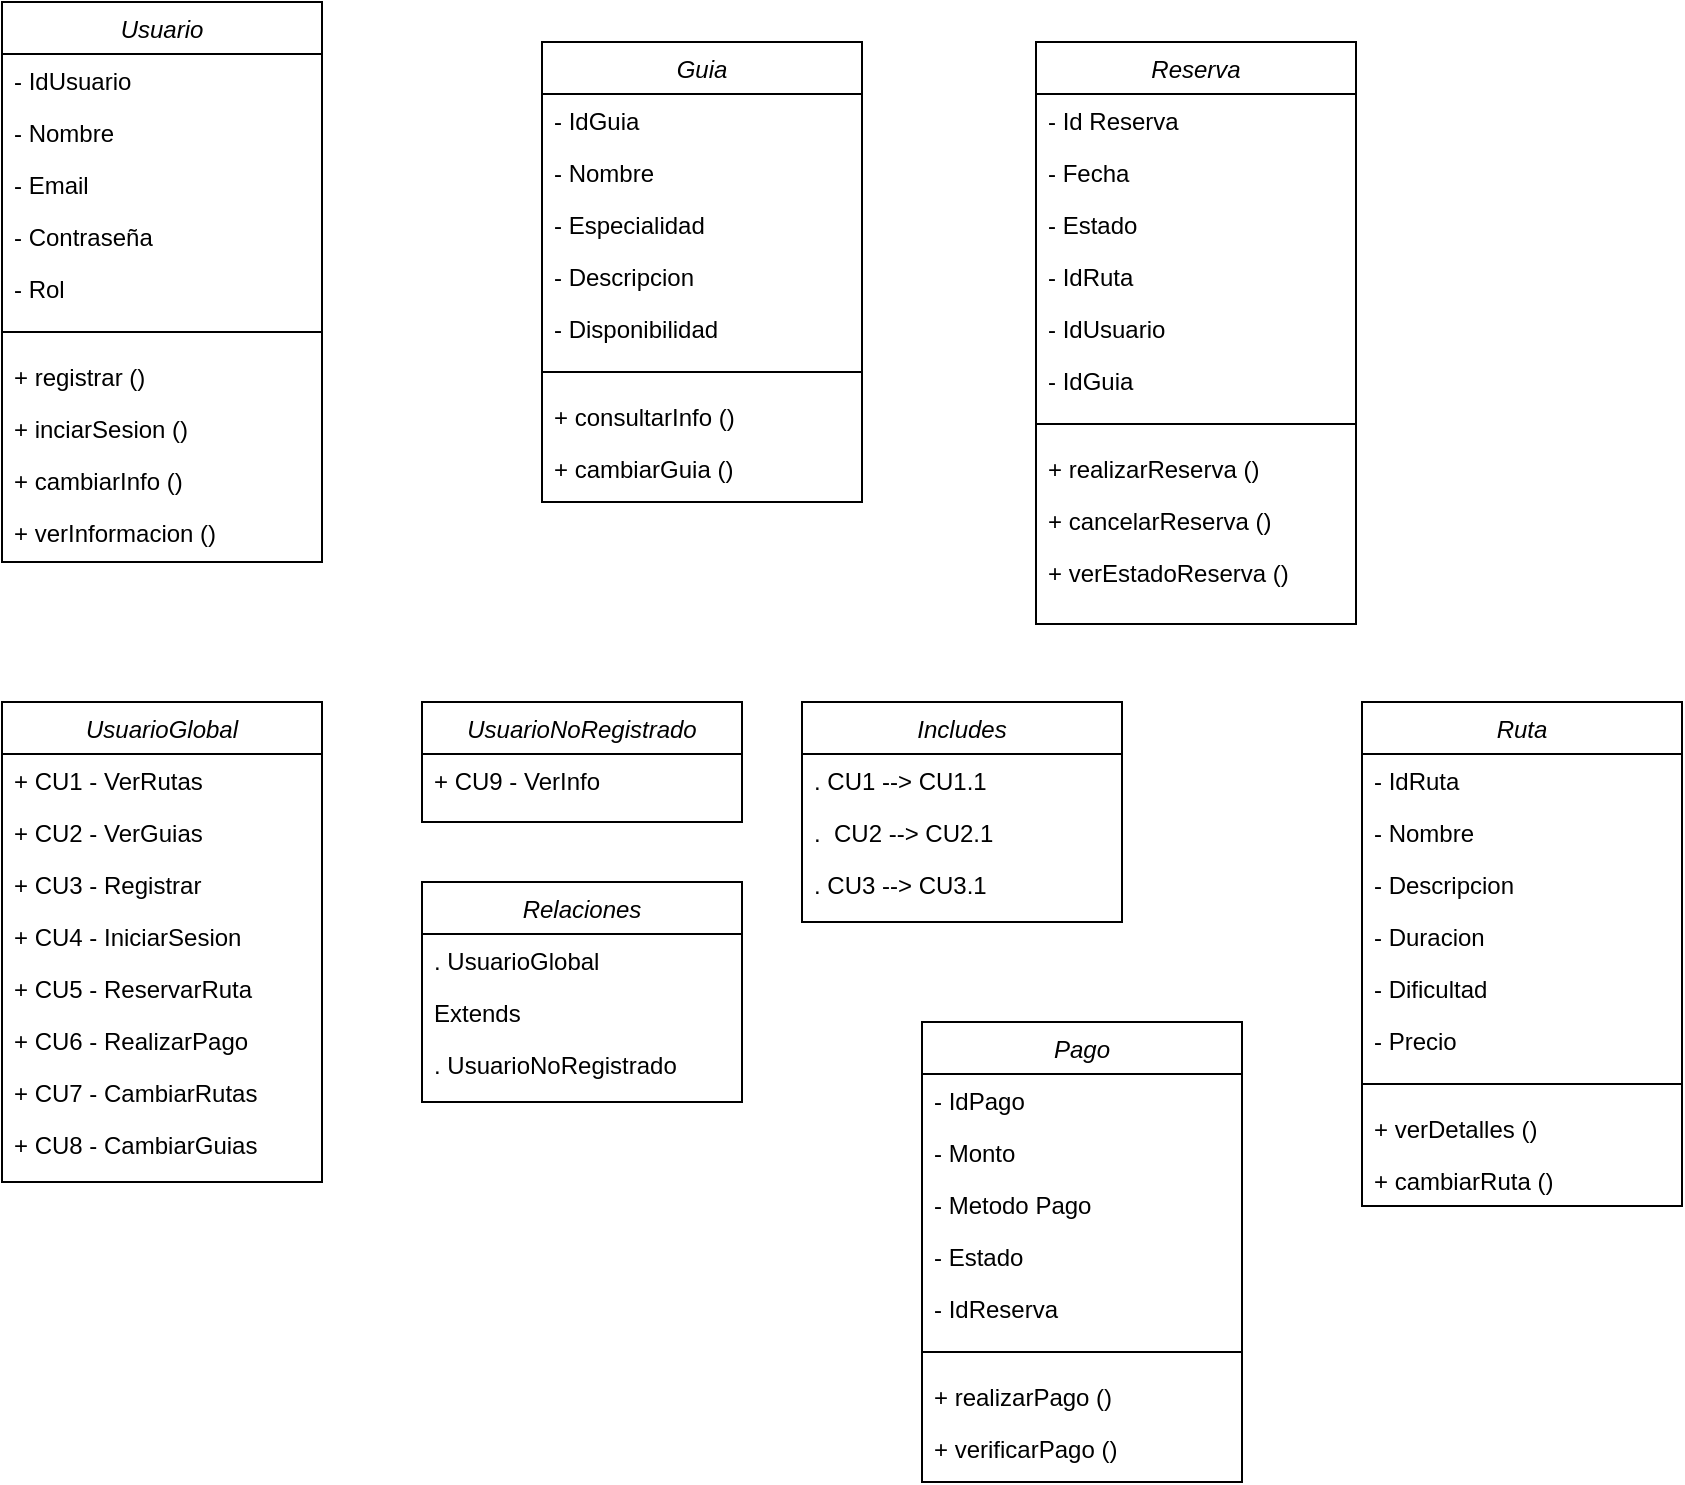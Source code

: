 <mxfile version="26.1.0">
  <diagram id="C5RBs43oDa-KdzZeNtuy" name="Page-1">
    <mxGraphModel dx="1105" dy="586" grid="1" gridSize="10" guides="1" tooltips="1" connect="1" arrows="1" fold="1" page="1" pageScale="1" pageWidth="1654" pageHeight="1169" background="light-dark(#FFFFFF,#000000)" math="0" shadow="0">
      <root>
        <mxCell id="WIyWlLk6GJQsqaUBKTNV-0" />
        <mxCell id="WIyWlLk6GJQsqaUBKTNV-1" parent="WIyWlLk6GJQsqaUBKTNV-0" />
        <mxCell id="zkfFHV4jXpPFQw0GAbJ--0" value="Usuario" style="swimlane;fontStyle=2;align=center;verticalAlign=top;childLayout=stackLayout;horizontal=1;startSize=26;horizontalStack=0;resizeParent=1;resizeLast=0;collapsible=1;marginBottom=0;rounded=0;shadow=0;strokeWidth=1;" parent="WIyWlLk6GJQsqaUBKTNV-1" vertex="1">
          <mxGeometry x="230" y="60" width="160" height="280" as="geometry">
            <mxRectangle x="230" y="140" width="160" height="26" as="alternateBounds" />
          </mxGeometry>
        </mxCell>
        <mxCell id="zkfFHV4jXpPFQw0GAbJ--1" value="- IdUsuario&#xa;" style="text;align=left;verticalAlign=top;spacingLeft=4;spacingRight=4;overflow=hidden;rotatable=0;points=[[0,0.5],[1,0.5]];portConstraint=eastwest;" parent="zkfFHV4jXpPFQw0GAbJ--0" vertex="1">
          <mxGeometry y="26" width="160" height="26" as="geometry" />
        </mxCell>
        <mxCell id="zkfFHV4jXpPFQw0GAbJ--2" value="- Nombre" style="text;align=left;verticalAlign=top;spacingLeft=4;spacingRight=4;overflow=hidden;rotatable=0;points=[[0,0.5],[1,0.5]];portConstraint=eastwest;rounded=0;shadow=0;html=0;" parent="zkfFHV4jXpPFQw0GAbJ--0" vertex="1">
          <mxGeometry y="52" width="160" height="26" as="geometry" />
        </mxCell>
        <mxCell id="zkfFHV4jXpPFQw0GAbJ--3" value="- Email" style="text;align=left;verticalAlign=top;spacingLeft=4;spacingRight=4;overflow=hidden;rotatable=0;points=[[0,0.5],[1,0.5]];portConstraint=eastwest;rounded=0;shadow=0;html=0;" parent="zkfFHV4jXpPFQw0GAbJ--0" vertex="1">
          <mxGeometry y="78" width="160" height="26" as="geometry" />
        </mxCell>
        <mxCell id="PvyIfSwr3Zg0St1Fx0HK-1" value="- Contraseña&#xa;&#xa;" style="text;align=left;verticalAlign=top;spacingLeft=4;spacingRight=4;overflow=hidden;rotatable=0;points=[[0,0.5],[1,0.5]];portConstraint=eastwest;rounded=0;shadow=0;html=0;" vertex="1" parent="zkfFHV4jXpPFQw0GAbJ--0">
          <mxGeometry y="104" width="160" height="26" as="geometry" />
        </mxCell>
        <mxCell id="PvyIfSwr3Zg0St1Fx0HK-3" value="- Rol&#xa;&#xa;&#xa;" style="text;align=left;verticalAlign=top;spacingLeft=4;spacingRight=4;overflow=hidden;rotatable=0;points=[[0,0.5],[1,0.5]];portConstraint=eastwest;rounded=0;shadow=0;html=0;" vertex="1" parent="zkfFHV4jXpPFQw0GAbJ--0">
          <mxGeometry y="130" width="160" height="26" as="geometry" />
        </mxCell>
        <mxCell id="zkfFHV4jXpPFQw0GAbJ--4" value="" style="line;html=1;strokeWidth=1;align=left;verticalAlign=middle;spacingTop=-1;spacingLeft=3;spacingRight=3;rotatable=0;labelPosition=right;points=[];portConstraint=eastwest;" parent="zkfFHV4jXpPFQw0GAbJ--0" vertex="1">
          <mxGeometry y="156" width="160" height="18" as="geometry" />
        </mxCell>
        <mxCell id="PvyIfSwr3Zg0St1Fx0HK-4" value="+ registrar ()" style="text;align=left;verticalAlign=top;spacingLeft=4;spacingRight=4;overflow=hidden;rotatable=0;points=[[0,0.5],[1,0.5]];portConstraint=eastwest;rounded=0;shadow=0;html=0;" vertex="1" parent="zkfFHV4jXpPFQw0GAbJ--0">
          <mxGeometry y="174" width="160" height="26" as="geometry" />
        </mxCell>
        <mxCell id="PvyIfSwr3Zg0St1Fx0HK-5" value="+ inciarSesion ()" style="text;align=left;verticalAlign=top;spacingLeft=4;spacingRight=4;overflow=hidden;rotatable=0;points=[[0,0.5],[1,0.5]];portConstraint=eastwest;rounded=0;shadow=0;html=0;" vertex="1" parent="zkfFHV4jXpPFQw0GAbJ--0">
          <mxGeometry y="200" width="160" height="26" as="geometry" />
        </mxCell>
        <mxCell id="PvyIfSwr3Zg0St1Fx0HK-7" value="+ cambiarInfo ()" style="text;align=left;verticalAlign=top;spacingLeft=4;spacingRight=4;overflow=hidden;rotatable=0;points=[[0,0.5],[1,0.5]];portConstraint=eastwest;rounded=0;shadow=0;html=0;" vertex="1" parent="zkfFHV4jXpPFQw0GAbJ--0">
          <mxGeometry y="226" width="160" height="26" as="geometry" />
        </mxCell>
        <mxCell id="PvyIfSwr3Zg0St1Fx0HK-8" value="+ verInformacion ()" style="text;align=left;verticalAlign=top;spacingLeft=4;spacingRight=4;overflow=hidden;rotatable=0;points=[[0,0.5],[1,0.5]];portConstraint=eastwest;rounded=0;shadow=0;html=0;" vertex="1" parent="zkfFHV4jXpPFQw0GAbJ--0">
          <mxGeometry y="252" width="160" height="26" as="geometry" />
        </mxCell>
        <mxCell id="PvyIfSwr3Zg0St1Fx0HK-9" value="Ruta&#xa;" style="swimlane;fontStyle=2;align=center;verticalAlign=top;childLayout=stackLayout;horizontal=1;startSize=26;horizontalStack=0;resizeParent=1;resizeLast=0;collapsible=1;marginBottom=0;rounded=0;shadow=0;strokeWidth=1;" vertex="1" parent="WIyWlLk6GJQsqaUBKTNV-1">
          <mxGeometry x="910" y="410" width="160" height="252" as="geometry">
            <mxRectangle x="230" y="140" width="160" height="26" as="alternateBounds" />
          </mxGeometry>
        </mxCell>
        <mxCell id="PvyIfSwr3Zg0St1Fx0HK-10" value="- IdRuta" style="text;align=left;verticalAlign=top;spacingLeft=4;spacingRight=4;overflow=hidden;rotatable=0;points=[[0,0.5],[1,0.5]];portConstraint=eastwest;" vertex="1" parent="PvyIfSwr3Zg0St1Fx0HK-9">
          <mxGeometry y="26" width="160" height="26" as="geometry" />
        </mxCell>
        <mxCell id="PvyIfSwr3Zg0St1Fx0HK-11" value="- Nombre" style="text;align=left;verticalAlign=top;spacingLeft=4;spacingRight=4;overflow=hidden;rotatable=0;points=[[0,0.5],[1,0.5]];portConstraint=eastwest;rounded=0;shadow=0;html=0;" vertex="1" parent="PvyIfSwr3Zg0St1Fx0HK-9">
          <mxGeometry y="52" width="160" height="26" as="geometry" />
        </mxCell>
        <mxCell id="PvyIfSwr3Zg0St1Fx0HK-12" value="- Descripcion" style="text;align=left;verticalAlign=top;spacingLeft=4;spacingRight=4;overflow=hidden;rotatable=0;points=[[0,0.5],[1,0.5]];portConstraint=eastwest;rounded=0;shadow=0;html=0;" vertex="1" parent="PvyIfSwr3Zg0St1Fx0HK-9">
          <mxGeometry y="78" width="160" height="26" as="geometry" />
        </mxCell>
        <mxCell id="PvyIfSwr3Zg0St1Fx0HK-13" value="- Duracion" style="text;align=left;verticalAlign=top;spacingLeft=4;spacingRight=4;overflow=hidden;rotatable=0;points=[[0,0.5],[1,0.5]];portConstraint=eastwest;rounded=0;shadow=0;html=0;" vertex="1" parent="PvyIfSwr3Zg0St1Fx0HK-9">
          <mxGeometry y="104" width="160" height="26" as="geometry" />
        </mxCell>
        <mxCell id="PvyIfSwr3Zg0St1Fx0HK-14" value="- Dificultad " style="text;align=left;verticalAlign=top;spacingLeft=4;spacingRight=4;overflow=hidden;rotatable=0;points=[[0,0.5],[1,0.5]];portConstraint=eastwest;rounded=0;shadow=0;html=0;" vertex="1" parent="PvyIfSwr3Zg0St1Fx0HK-9">
          <mxGeometry y="130" width="160" height="26" as="geometry" />
        </mxCell>
        <mxCell id="PvyIfSwr3Zg0St1Fx0HK-20" value="- Precio" style="text;align=left;verticalAlign=top;spacingLeft=4;spacingRight=4;overflow=hidden;rotatable=0;points=[[0,0.5],[1,0.5]];portConstraint=eastwest;rounded=0;shadow=0;html=0;" vertex="1" parent="PvyIfSwr3Zg0St1Fx0HK-9">
          <mxGeometry y="156" width="160" height="26" as="geometry" />
        </mxCell>
        <mxCell id="PvyIfSwr3Zg0St1Fx0HK-15" value="" style="line;html=1;strokeWidth=1;align=left;verticalAlign=middle;spacingTop=-1;spacingLeft=3;spacingRight=3;rotatable=0;labelPosition=right;points=[];portConstraint=eastwest;" vertex="1" parent="PvyIfSwr3Zg0St1Fx0HK-9">
          <mxGeometry y="182" width="160" height="18" as="geometry" />
        </mxCell>
        <mxCell id="PvyIfSwr3Zg0St1Fx0HK-17" value="+ verDetalles ()" style="text;align=left;verticalAlign=top;spacingLeft=4;spacingRight=4;overflow=hidden;rotatable=0;points=[[0,0.5],[1,0.5]];portConstraint=eastwest;rounded=0;shadow=0;html=0;" vertex="1" parent="PvyIfSwr3Zg0St1Fx0HK-9">
          <mxGeometry y="200" width="160" height="26" as="geometry" />
        </mxCell>
        <mxCell id="PvyIfSwr3Zg0St1Fx0HK-18" value="+ cambiarRuta ()" style="text;align=left;verticalAlign=top;spacingLeft=4;spacingRight=4;overflow=hidden;rotatable=0;points=[[0,0.5],[1,0.5]];portConstraint=eastwest;rounded=0;shadow=0;html=0;" vertex="1" parent="PvyIfSwr3Zg0St1Fx0HK-9">
          <mxGeometry y="226" width="160" height="26" as="geometry" />
        </mxCell>
        <mxCell id="PvyIfSwr3Zg0St1Fx0HK-21" value="Guia" style="swimlane;fontStyle=2;align=center;verticalAlign=top;childLayout=stackLayout;horizontal=1;startSize=26;horizontalStack=0;resizeParent=1;resizeLast=0;collapsible=1;marginBottom=0;rounded=0;shadow=0;strokeWidth=1;" vertex="1" parent="WIyWlLk6GJQsqaUBKTNV-1">
          <mxGeometry x="500" y="80" width="160" height="230" as="geometry">
            <mxRectangle x="230" y="140" width="160" height="26" as="alternateBounds" />
          </mxGeometry>
        </mxCell>
        <mxCell id="PvyIfSwr3Zg0St1Fx0HK-22" value="- IdGuia" style="text;align=left;verticalAlign=top;spacingLeft=4;spacingRight=4;overflow=hidden;rotatable=0;points=[[0,0.5],[1,0.5]];portConstraint=eastwest;" vertex="1" parent="PvyIfSwr3Zg0St1Fx0HK-21">
          <mxGeometry y="26" width="160" height="26" as="geometry" />
        </mxCell>
        <mxCell id="PvyIfSwr3Zg0St1Fx0HK-23" value="- Nombre" style="text;align=left;verticalAlign=top;spacingLeft=4;spacingRight=4;overflow=hidden;rotatable=0;points=[[0,0.5],[1,0.5]];portConstraint=eastwest;rounded=0;shadow=0;html=0;" vertex="1" parent="PvyIfSwr3Zg0St1Fx0HK-21">
          <mxGeometry y="52" width="160" height="26" as="geometry" />
        </mxCell>
        <mxCell id="PvyIfSwr3Zg0St1Fx0HK-24" value="- Especialidad" style="text;align=left;verticalAlign=top;spacingLeft=4;spacingRight=4;overflow=hidden;rotatable=0;points=[[0,0.5],[1,0.5]];portConstraint=eastwest;rounded=0;shadow=0;html=0;" vertex="1" parent="PvyIfSwr3Zg0St1Fx0HK-21">
          <mxGeometry y="78" width="160" height="26" as="geometry" />
        </mxCell>
        <mxCell id="PvyIfSwr3Zg0St1Fx0HK-25" value="- Descripcion" style="text;align=left;verticalAlign=top;spacingLeft=4;spacingRight=4;overflow=hidden;rotatable=0;points=[[0,0.5],[1,0.5]];portConstraint=eastwest;rounded=0;shadow=0;html=0;" vertex="1" parent="PvyIfSwr3Zg0St1Fx0HK-21">
          <mxGeometry y="104" width="160" height="26" as="geometry" />
        </mxCell>
        <mxCell id="PvyIfSwr3Zg0St1Fx0HK-26" value="- Disponibilidad" style="text;align=left;verticalAlign=top;spacingLeft=4;spacingRight=4;overflow=hidden;rotatable=0;points=[[0,0.5],[1,0.5]];portConstraint=eastwest;rounded=0;shadow=0;html=0;" vertex="1" parent="PvyIfSwr3Zg0St1Fx0HK-21">
          <mxGeometry y="130" width="160" height="26" as="geometry" />
        </mxCell>
        <mxCell id="PvyIfSwr3Zg0St1Fx0HK-27" value="" style="line;html=1;strokeWidth=1;align=left;verticalAlign=middle;spacingTop=-1;spacingLeft=3;spacingRight=3;rotatable=0;labelPosition=right;points=[];portConstraint=eastwest;" vertex="1" parent="PvyIfSwr3Zg0St1Fx0HK-21">
          <mxGeometry y="156" width="160" height="18" as="geometry" />
        </mxCell>
        <mxCell id="PvyIfSwr3Zg0St1Fx0HK-28" value="+ consultarInfo ()" style="text;align=left;verticalAlign=top;spacingLeft=4;spacingRight=4;overflow=hidden;rotatable=0;points=[[0,0.5],[1,0.5]];portConstraint=eastwest;rounded=0;shadow=0;html=0;" vertex="1" parent="PvyIfSwr3Zg0St1Fx0HK-21">
          <mxGeometry y="174" width="160" height="26" as="geometry" />
        </mxCell>
        <mxCell id="PvyIfSwr3Zg0St1Fx0HK-29" value="+ cambiarGuia ()" style="text;align=left;verticalAlign=top;spacingLeft=4;spacingRight=4;overflow=hidden;rotatable=0;points=[[0,0.5],[1,0.5]];portConstraint=eastwest;rounded=0;shadow=0;html=0;" vertex="1" parent="PvyIfSwr3Zg0St1Fx0HK-21">
          <mxGeometry y="200" width="160" height="26" as="geometry" />
        </mxCell>
        <mxCell id="PvyIfSwr3Zg0St1Fx0HK-43" value="Reserva" style="swimlane;fontStyle=2;align=center;verticalAlign=top;childLayout=stackLayout;horizontal=1;startSize=26;horizontalStack=0;resizeParent=1;resizeLast=0;collapsible=1;marginBottom=0;rounded=0;shadow=0;strokeWidth=1;" vertex="1" parent="WIyWlLk6GJQsqaUBKTNV-1">
          <mxGeometry x="747" y="80" width="160" height="291" as="geometry">
            <mxRectangle x="230" y="140" width="160" height="26" as="alternateBounds" />
          </mxGeometry>
        </mxCell>
        <mxCell id="PvyIfSwr3Zg0St1Fx0HK-44" value="- Id Reserva" style="text;align=left;verticalAlign=top;spacingLeft=4;spacingRight=4;overflow=hidden;rotatable=0;points=[[0,0.5],[1,0.5]];portConstraint=eastwest;" vertex="1" parent="PvyIfSwr3Zg0St1Fx0HK-43">
          <mxGeometry y="26" width="160" height="26" as="geometry" />
        </mxCell>
        <mxCell id="PvyIfSwr3Zg0St1Fx0HK-45" value="- Fecha" style="text;align=left;verticalAlign=top;spacingLeft=4;spacingRight=4;overflow=hidden;rotatable=0;points=[[0,0.5],[1,0.5]];portConstraint=eastwest;rounded=0;shadow=0;html=0;" vertex="1" parent="PvyIfSwr3Zg0St1Fx0HK-43">
          <mxGeometry y="52" width="160" height="26" as="geometry" />
        </mxCell>
        <mxCell id="PvyIfSwr3Zg0St1Fx0HK-46" value="- Estado" style="text;align=left;verticalAlign=top;spacingLeft=4;spacingRight=4;overflow=hidden;rotatable=0;points=[[0,0.5],[1,0.5]];portConstraint=eastwest;rounded=0;shadow=0;html=0;" vertex="1" parent="PvyIfSwr3Zg0St1Fx0HK-43">
          <mxGeometry y="78" width="160" height="26" as="geometry" />
        </mxCell>
        <mxCell id="PvyIfSwr3Zg0St1Fx0HK-48" value="- IdRuta" style="text;align=left;verticalAlign=top;spacingLeft=4;spacingRight=4;overflow=hidden;rotatable=0;points=[[0,0.5],[1,0.5]];portConstraint=eastwest;rounded=0;shadow=0;html=0;" vertex="1" parent="PvyIfSwr3Zg0St1Fx0HK-43">
          <mxGeometry y="104" width="160" height="26" as="geometry" />
        </mxCell>
        <mxCell id="PvyIfSwr3Zg0St1Fx0HK-47" value="- IdUsuario" style="text;align=left;verticalAlign=top;spacingLeft=4;spacingRight=4;overflow=hidden;rotatable=0;points=[[0,0.5],[1,0.5]];portConstraint=eastwest;rounded=0;shadow=0;html=0;" vertex="1" parent="PvyIfSwr3Zg0St1Fx0HK-43">
          <mxGeometry y="130" width="160" height="26" as="geometry" />
        </mxCell>
        <mxCell id="PvyIfSwr3Zg0St1Fx0HK-49" value="- IdGuia" style="text;align=left;verticalAlign=top;spacingLeft=4;spacingRight=4;overflow=hidden;rotatable=0;points=[[0,0.5],[1,0.5]];portConstraint=eastwest;rounded=0;shadow=0;html=0;" vertex="1" parent="PvyIfSwr3Zg0St1Fx0HK-43">
          <mxGeometry y="156" width="160" height="26" as="geometry" />
        </mxCell>
        <mxCell id="PvyIfSwr3Zg0St1Fx0HK-50" value="" style="line;html=1;strokeWidth=1;align=left;verticalAlign=middle;spacingTop=-1;spacingLeft=3;spacingRight=3;rotatable=0;labelPosition=right;points=[];portConstraint=eastwest;" vertex="1" parent="PvyIfSwr3Zg0St1Fx0HK-43">
          <mxGeometry y="182" width="160" height="18" as="geometry" />
        </mxCell>
        <mxCell id="PvyIfSwr3Zg0St1Fx0HK-51" value="+ realizarReserva ()" style="text;align=left;verticalAlign=top;spacingLeft=4;spacingRight=4;overflow=hidden;rotatable=0;points=[[0,0.5],[1,0.5]];portConstraint=eastwest;rounded=0;shadow=0;html=0;" vertex="1" parent="PvyIfSwr3Zg0St1Fx0HK-43">
          <mxGeometry y="200" width="160" height="26" as="geometry" />
        </mxCell>
        <mxCell id="PvyIfSwr3Zg0St1Fx0HK-52" value="+ cancelarReserva ()" style="text;align=left;verticalAlign=top;spacingLeft=4;spacingRight=4;overflow=hidden;rotatable=0;points=[[0,0.5],[1,0.5]];portConstraint=eastwest;rounded=0;shadow=0;html=0;" vertex="1" parent="PvyIfSwr3Zg0St1Fx0HK-43">
          <mxGeometry y="226" width="160" height="26" as="geometry" />
        </mxCell>
        <mxCell id="PvyIfSwr3Zg0St1Fx0HK-53" value="+ verEstadoReserva ()" style="text;align=left;verticalAlign=top;spacingLeft=4;spacingRight=4;overflow=hidden;rotatable=0;points=[[0,0.5],[1,0.5]];portConstraint=eastwest;rounded=0;shadow=0;html=0;" vertex="1" parent="PvyIfSwr3Zg0St1Fx0HK-43">
          <mxGeometry y="252" width="160" height="26" as="geometry" />
        </mxCell>
        <mxCell id="PvyIfSwr3Zg0St1Fx0HK-54" value="Pago" style="swimlane;fontStyle=2;align=center;verticalAlign=top;childLayout=stackLayout;horizontal=1;startSize=26;horizontalStack=0;resizeParent=1;resizeLast=0;collapsible=1;marginBottom=0;rounded=0;shadow=0;strokeWidth=1;" vertex="1" parent="WIyWlLk6GJQsqaUBKTNV-1">
          <mxGeometry x="690" y="570" width="160" height="230" as="geometry">
            <mxRectangle x="230" y="140" width="160" height="26" as="alternateBounds" />
          </mxGeometry>
        </mxCell>
        <mxCell id="PvyIfSwr3Zg0St1Fx0HK-55" value="- IdPago" style="text;align=left;verticalAlign=top;spacingLeft=4;spacingRight=4;overflow=hidden;rotatable=0;points=[[0,0.5],[1,0.5]];portConstraint=eastwest;" vertex="1" parent="PvyIfSwr3Zg0St1Fx0HK-54">
          <mxGeometry y="26" width="160" height="26" as="geometry" />
        </mxCell>
        <mxCell id="PvyIfSwr3Zg0St1Fx0HK-56" value="- Monto" style="text;align=left;verticalAlign=top;spacingLeft=4;spacingRight=4;overflow=hidden;rotatable=0;points=[[0,0.5],[1,0.5]];portConstraint=eastwest;rounded=0;shadow=0;html=0;" vertex="1" parent="PvyIfSwr3Zg0St1Fx0HK-54">
          <mxGeometry y="52" width="160" height="26" as="geometry" />
        </mxCell>
        <mxCell id="PvyIfSwr3Zg0St1Fx0HK-57" value="- Metodo Pago" style="text;align=left;verticalAlign=top;spacingLeft=4;spacingRight=4;overflow=hidden;rotatable=0;points=[[0,0.5],[1,0.5]];portConstraint=eastwest;rounded=0;shadow=0;html=0;" vertex="1" parent="PvyIfSwr3Zg0St1Fx0HK-54">
          <mxGeometry y="78" width="160" height="26" as="geometry" />
        </mxCell>
        <mxCell id="PvyIfSwr3Zg0St1Fx0HK-58" value="- Estado" style="text;align=left;verticalAlign=top;spacingLeft=4;spacingRight=4;overflow=hidden;rotatable=0;points=[[0,0.5],[1,0.5]];portConstraint=eastwest;rounded=0;shadow=0;html=0;" vertex="1" parent="PvyIfSwr3Zg0St1Fx0HK-54">
          <mxGeometry y="104" width="160" height="26" as="geometry" />
        </mxCell>
        <mxCell id="PvyIfSwr3Zg0St1Fx0HK-59" value="- IdReserva" style="text;align=left;verticalAlign=top;spacingLeft=4;spacingRight=4;overflow=hidden;rotatable=0;points=[[0,0.5],[1,0.5]];portConstraint=eastwest;rounded=0;shadow=0;html=0;" vertex="1" parent="PvyIfSwr3Zg0St1Fx0HK-54">
          <mxGeometry y="130" width="160" height="26" as="geometry" />
        </mxCell>
        <mxCell id="PvyIfSwr3Zg0St1Fx0HK-60" value="" style="line;html=1;strokeWidth=1;align=left;verticalAlign=middle;spacingTop=-1;spacingLeft=3;spacingRight=3;rotatable=0;labelPosition=right;points=[];portConstraint=eastwest;" vertex="1" parent="PvyIfSwr3Zg0St1Fx0HK-54">
          <mxGeometry y="156" width="160" height="18" as="geometry" />
        </mxCell>
        <mxCell id="PvyIfSwr3Zg0St1Fx0HK-61" value="+ realizarPago ()" style="text;align=left;verticalAlign=top;spacingLeft=4;spacingRight=4;overflow=hidden;rotatable=0;points=[[0,0.5],[1,0.5]];portConstraint=eastwest;rounded=0;shadow=0;html=0;" vertex="1" parent="PvyIfSwr3Zg0St1Fx0HK-54">
          <mxGeometry y="174" width="160" height="26" as="geometry" />
        </mxCell>
        <mxCell id="PvyIfSwr3Zg0St1Fx0HK-62" value="+ verificarPago ()" style="text;align=left;verticalAlign=top;spacingLeft=4;spacingRight=4;overflow=hidden;rotatable=0;points=[[0,0.5],[1,0.5]];portConstraint=eastwest;rounded=0;shadow=0;html=0;" vertex="1" parent="PvyIfSwr3Zg0St1Fx0HK-54">
          <mxGeometry y="200" width="160" height="26" as="geometry" />
        </mxCell>
        <mxCell id="PvyIfSwr3Zg0St1Fx0HK-63" value="UsuarioGlobal" style="swimlane;fontStyle=2;align=center;verticalAlign=top;childLayout=stackLayout;horizontal=1;startSize=26;horizontalStack=0;resizeParent=1;resizeLast=0;collapsible=1;marginBottom=0;rounded=0;shadow=0;strokeWidth=1;" vertex="1" parent="WIyWlLk6GJQsqaUBKTNV-1">
          <mxGeometry x="230" y="410" width="160" height="240" as="geometry">
            <mxRectangle x="230" y="140" width="160" height="26" as="alternateBounds" />
          </mxGeometry>
        </mxCell>
        <mxCell id="PvyIfSwr3Zg0St1Fx0HK-64" value="+ CU1 - VerRutas" style="text;align=left;verticalAlign=top;spacingLeft=4;spacingRight=4;overflow=hidden;rotatable=0;points=[[0,0.5],[1,0.5]];portConstraint=eastwest;" vertex="1" parent="PvyIfSwr3Zg0St1Fx0HK-63">
          <mxGeometry y="26" width="160" height="26" as="geometry" />
        </mxCell>
        <mxCell id="PvyIfSwr3Zg0St1Fx0HK-65" value="+ CU2 - VerGuias" style="text;align=left;verticalAlign=top;spacingLeft=4;spacingRight=4;overflow=hidden;rotatable=0;points=[[0,0.5],[1,0.5]];portConstraint=eastwest;rounded=0;shadow=0;html=0;" vertex="1" parent="PvyIfSwr3Zg0St1Fx0HK-63">
          <mxGeometry y="52" width="160" height="26" as="geometry" />
        </mxCell>
        <mxCell id="PvyIfSwr3Zg0St1Fx0HK-66" value="+ CU3 - Registrar" style="text;align=left;verticalAlign=top;spacingLeft=4;spacingRight=4;overflow=hidden;rotatable=0;points=[[0,0.5],[1,0.5]];portConstraint=eastwest;rounded=0;shadow=0;html=0;" vertex="1" parent="PvyIfSwr3Zg0St1Fx0HK-63">
          <mxGeometry y="78" width="160" height="26" as="geometry" />
        </mxCell>
        <mxCell id="PvyIfSwr3Zg0St1Fx0HK-67" value="+ CU4 - IniciarSesion" style="text;align=left;verticalAlign=top;spacingLeft=4;spacingRight=4;overflow=hidden;rotatable=0;points=[[0,0.5],[1,0.5]];portConstraint=eastwest;rounded=0;shadow=0;html=0;" vertex="1" parent="PvyIfSwr3Zg0St1Fx0HK-63">
          <mxGeometry y="104" width="160" height="26" as="geometry" />
        </mxCell>
        <mxCell id="PvyIfSwr3Zg0St1Fx0HK-68" value="+ CU5 - ReservarRuta" style="text;align=left;verticalAlign=top;spacingLeft=4;spacingRight=4;overflow=hidden;rotatable=0;points=[[0,0.5],[1,0.5]];portConstraint=eastwest;rounded=0;shadow=0;html=0;" vertex="1" parent="PvyIfSwr3Zg0St1Fx0HK-63">
          <mxGeometry y="130" width="160" height="26" as="geometry" />
        </mxCell>
        <mxCell id="PvyIfSwr3Zg0St1Fx0HK-69" value="+ CU6 - RealizarPago" style="text;align=left;verticalAlign=top;spacingLeft=4;spacingRight=4;overflow=hidden;rotatable=0;points=[[0,0.5],[1,0.5]];portConstraint=eastwest;rounded=0;shadow=0;html=0;" vertex="1" parent="PvyIfSwr3Zg0St1Fx0HK-63">
          <mxGeometry y="156" width="160" height="26" as="geometry" />
        </mxCell>
        <mxCell id="PvyIfSwr3Zg0St1Fx0HK-71" value="+ CU7 - CambiarRutas" style="text;align=left;verticalAlign=top;spacingLeft=4;spacingRight=4;overflow=hidden;rotatable=0;points=[[0,0.5],[1,0.5]];portConstraint=eastwest;rounded=0;shadow=0;html=0;" vertex="1" parent="PvyIfSwr3Zg0St1Fx0HK-63">
          <mxGeometry y="182" width="160" height="26" as="geometry" />
        </mxCell>
        <mxCell id="PvyIfSwr3Zg0St1Fx0HK-72" value="+ CU8 - CambiarGuias" style="text;align=left;verticalAlign=top;spacingLeft=4;spacingRight=4;overflow=hidden;rotatable=0;points=[[0,0.5],[1,0.5]];portConstraint=eastwest;rounded=0;shadow=0;html=0;" vertex="1" parent="PvyIfSwr3Zg0St1Fx0HK-63">
          <mxGeometry y="208" width="160" height="26" as="geometry" />
        </mxCell>
        <mxCell id="PvyIfSwr3Zg0St1Fx0HK-74" value="UsuarioNoRegistrado" style="swimlane;fontStyle=2;align=center;verticalAlign=top;childLayout=stackLayout;horizontal=1;startSize=26;horizontalStack=0;resizeParent=1;resizeLast=0;collapsible=1;marginBottom=0;rounded=0;shadow=0;strokeWidth=1;" vertex="1" parent="WIyWlLk6GJQsqaUBKTNV-1">
          <mxGeometry x="440" y="410" width="160" height="60" as="geometry">
            <mxRectangle x="230" y="140" width="160" height="26" as="alternateBounds" />
          </mxGeometry>
        </mxCell>
        <mxCell id="PvyIfSwr3Zg0St1Fx0HK-75" value="+ CU9 - VerInfo" style="text;align=left;verticalAlign=top;spacingLeft=4;spacingRight=4;overflow=hidden;rotatable=0;points=[[0,0.5],[1,0.5]];portConstraint=eastwest;" vertex="1" parent="PvyIfSwr3Zg0St1Fx0HK-74">
          <mxGeometry y="26" width="160" height="26" as="geometry" />
        </mxCell>
        <mxCell id="PvyIfSwr3Zg0St1Fx0HK-83" value="Relaciones" style="swimlane;fontStyle=2;align=center;verticalAlign=top;childLayout=stackLayout;horizontal=1;startSize=26;horizontalStack=0;resizeParent=1;resizeLast=0;collapsible=1;marginBottom=0;rounded=0;shadow=0;strokeWidth=1;" vertex="1" parent="WIyWlLk6GJQsqaUBKTNV-1">
          <mxGeometry x="440" y="500" width="160" height="110" as="geometry">
            <mxRectangle x="230" y="140" width="160" height="26" as="alternateBounds" />
          </mxGeometry>
        </mxCell>
        <mxCell id="PvyIfSwr3Zg0St1Fx0HK-84" value=". UsuarioGlobal" style="text;align=left;verticalAlign=top;spacingLeft=4;spacingRight=4;overflow=hidden;rotatable=0;points=[[0,0.5],[1,0.5]];portConstraint=eastwest;" vertex="1" parent="PvyIfSwr3Zg0St1Fx0HK-83">
          <mxGeometry y="26" width="160" height="26" as="geometry" />
        </mxCell>
        <mxCell id="PvyIfSwr3Zg0St1Fx0HK-85" value="Extends" style="text;align=left;verticalAlign=top;spacingLeft=4;spacingRight=4;overflow=hidden;rotatable=0;points=[[0,0.5],[1,0.5]];portConstraint=eastwest;rounded=0;shadow=0;html=0;" vertex="1" parent="PvyIfSwr3Zg0St1Fx0HK-83">
          <mxGeometry y="52" width="160" height="26" as="geometry" />
        </mxCell>
        <mxCell id="PvyIfSwr3Zg0St1Fx0HK-86" value=". UsuarioNoRegistrado" style="text;align=left;verticalAlign=top;spacingLeft=4;spacingRight=4;overflow=hidden;rotatable=0;points=[[0,0.5],[1,0.5]];portConstraint=eastwest;rounded=0;shadow=0;html=0;" vertex="1" parent="PvyIfSwr3Zg0St1Fx0HK-83">
          <mxGeometry y="78" width="160" height="26" as="geometry" />
        </mxCell>
        <mxCell id="PvyIfSwr3Zg0St1Fx0HK-94" value="Includes" style="swimlane;fontStyle=2;align=center;verticalAlign=top;childLayout=stackLayout;horizontal=1;startSize=26;horizontalStack=0;resizeParent=1;resizeLast=0;collapsible=1;marginBottom=0;rounded=0;shadow=0;strokeWidth=1;" vertex="1" parent="WIyWlLk6GJQsqaUBKTNV-1">
          <mxGeometry x="630" y="410" width="160" height="110" as="geometry">
            <mxRectangle x="230" y="140" width="160" height="26" as="alternateBounds" />
          </mxGeometry>
        </mxCell>
        <mxCell id="PvyIfSwr3Zg0St1Fx0HK-95" value=". CU1 --&gt; CU1.1" style="text;align=left;verticalAlign=top;spacingLeft=4;spacingRight=4;overflow=hidden;rotatable=0;points=[[0,0.5],[1,0.5]];portConstraint=eastwest;" vertex="1" parent="PvyIfSwr3Zg0St1Fx0HK-94">
          <mxGeometry y="26" width="160" height="26" as="geometry" />
        </mxCell>
        <mxCell id="PvyIfSwr3Zg0St1Fx0HK-96" value=".  CU2 --&gt; CU2.1" style="text;align=left;verticalAlign=top;spacingLeft=4;spacingRight=4;overflow=hidden;rotatable=0;points=[[0,0.5],[1,0.5]];portConstraint=eastwest;rounded=0;shadow=0;html=0;" vertex="1" parent="PvyIfSwr3Zg0St1Fx0HK-94">
          <mxGeometry y="52" width="160" height="26" as="geometry" />
        </mxCell>
        <mxCell id="PvyIfSwr3Zg0St1Fx0HK-97" value=". CU3 --&gt; CU3.1" style="text;align=left;verticalAlign=top;spacingLeft=4;spacingRight=4;overflow=hidden;rotatable=0;points=[[0,0.5],[1,0.5]];portConstraint=eastwest;rounded=0;shadow=0;html=0;" vertex="1" parent="PvyIfSwr3Zg0St1Fx0HK-94">
          <mxGeometry y="78" width="160" height="26" as="geometry" />
        </mxCell>
      </root>
    </mxGraphModel>
  </diagram>
</mxfile>
